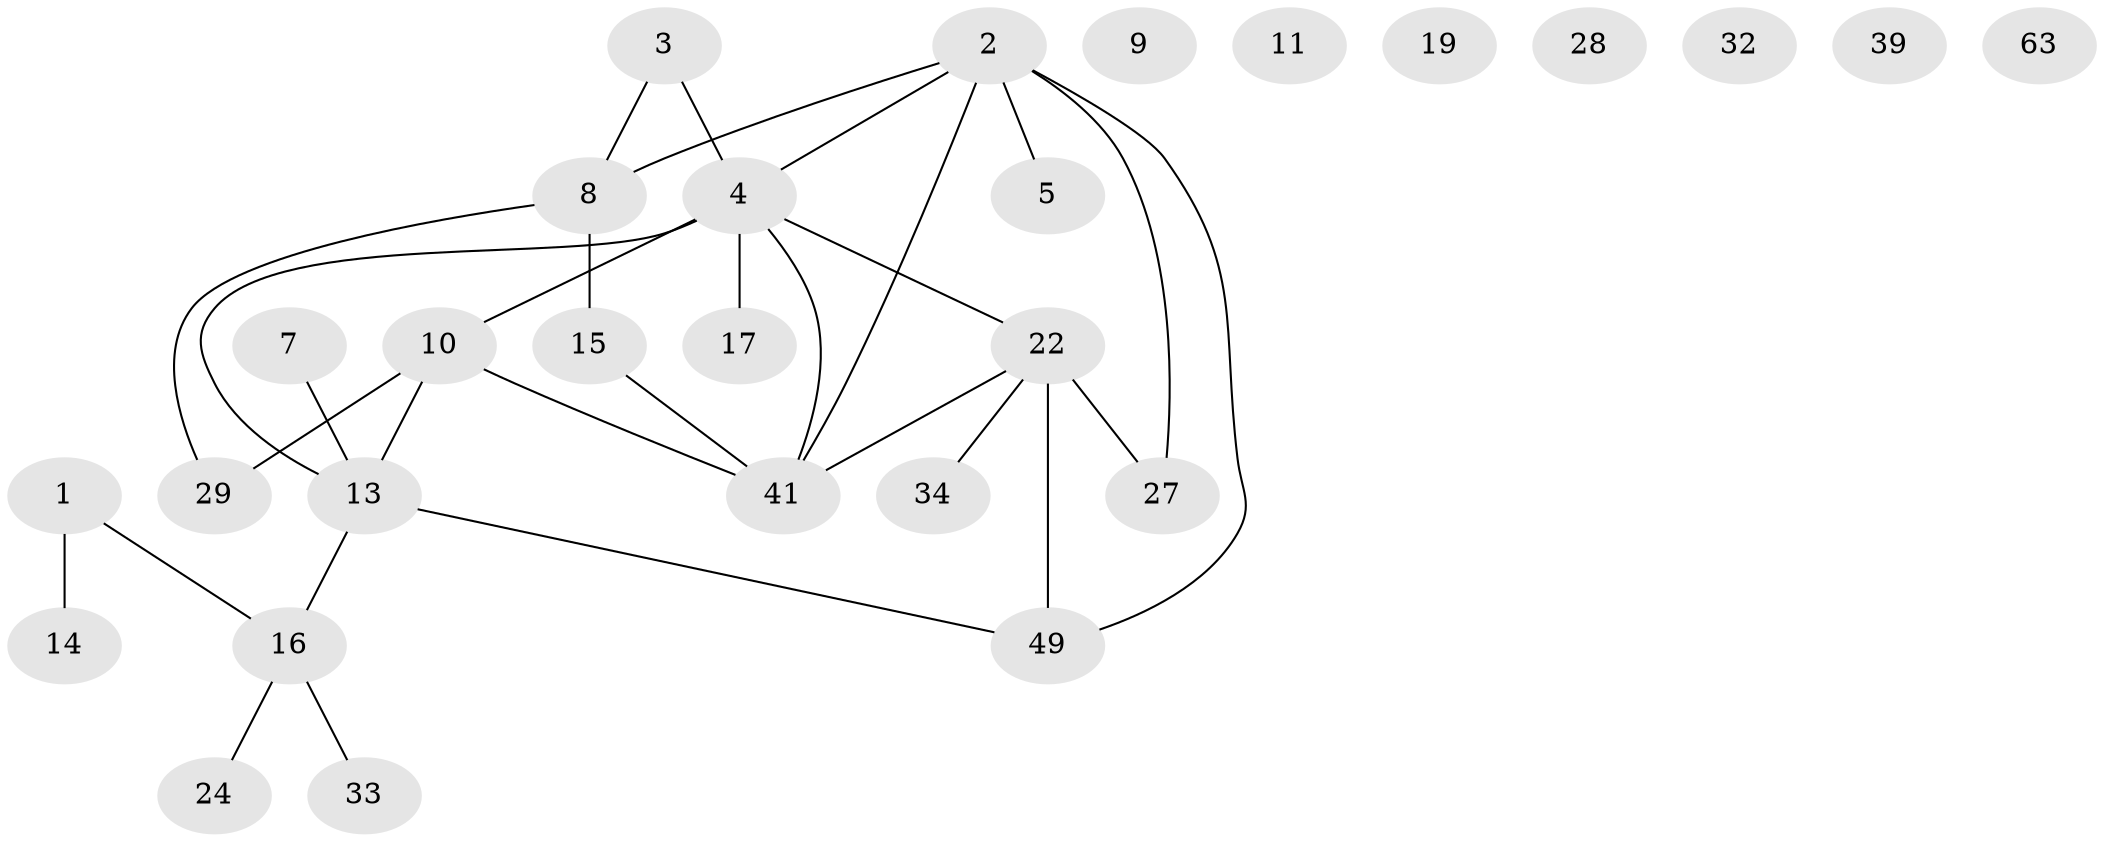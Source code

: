// original degree distribution, {2: 0.30158730158730157, 4: 0.09523809523809523, 3: 0.20634920634920634, 1: 0.25396825396825395, 0: 0.09523809523809523, 5: 0.047619047619047616}
// Generated by graph-tools (version 1.1) at 2025/16/03/04/25 18:16:33]
// undirected, 28 vertices, 30 edges
graph export_dot {
graph [start="1"]
  node [color=gray90,style=filled];
  1 [super="+20+23"];
  2 [super="+53+30"];
  3 [super="+60+37+47+46"];
  4 [super="+40+6"];
  5 [super="+51"];
  7;
  8 [super="+12"];
  9;
  10 [super="+58"];
  11;
  13 [super="+43"];
  14 [super="+26"];
  15 [super="+21"];
  16 [super="+54+62+45"];
  17;
  19;
  22 [super="+25"];
  24;
  27;
  28 [super="+36"];
  29 [super="+35"];
  32;
  33;
  34;
  39;
  41 [super="+52+48"];
  49 [super="+50"];
  63;
  1 -- 16;
  1 -- 14;
  2 -- 4;
  2 -- 5;
  2 -- 27;
  2 -- 49;
  2 -- 41;
  2 -- 8;
  3 -- 4;
  3 -- 8;
  4 -- 17;
  4 -- 22;
  4 -- 10;
  4 -- 13;
  4 -- 41;
  7 -- 13;
  8 -- 29;
  8 -- 15;
  10 -- 29;
  10 -- 13;
  10 -- 41;
  13 -- 16;
  13 -- 49;
  15 -- 41;
  16 -- 33;
  16 -- 24;
  22 -- 49;
  22 -- 34;
  22 -- 41 [weight=2];
  22 -- 27;
}
